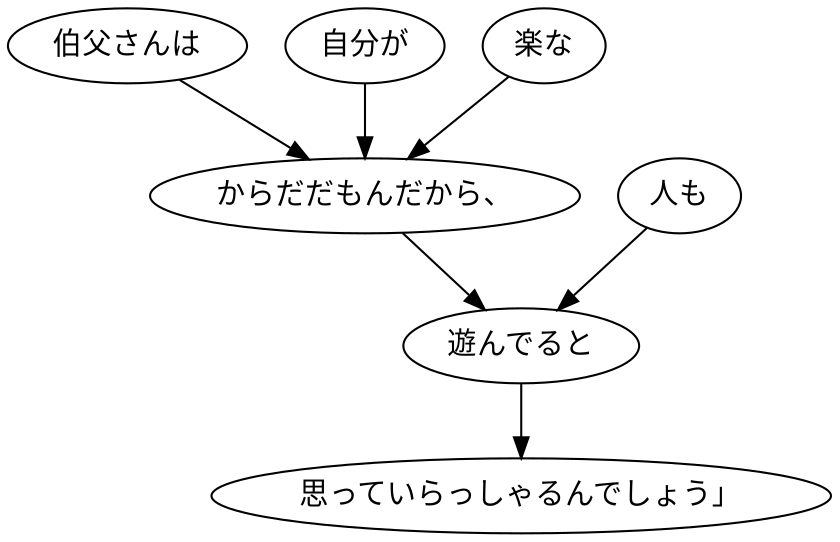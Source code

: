 digraph graph6007 {
	node0 [label="伯父さんは"];
	node1 [label="自分が"];
	node2 [label="楽な"];
	node3 [label="からだだもんだから、"];
	node4 [label="人も"];
	node5 [label="遊んでると"];
	node6 [label="思っていらっしゃるんでしょう」"];
	node0 -> node3;
	node1 -> node3;
	node2 -> node3;
	node3 -> node5;
	node4 -> node5;
	node5 -> node6;
}
